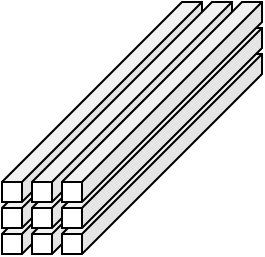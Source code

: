 <mxfile version="24.7.7">
  <diagram name="第 1 页" id="wUmnd-Mg_T38uqs0eyFf">
    <mxGraphModel dx="371" dy="201" grid="1" gridSize="10" guides="1" tooltips="1" connect="1" arrows="1" fold="1" page="1" pageScale="1" pageWidth="827" pageHeight="1169" math="0" shadow="0">
      <root>
        <mxCell id="0" />
        <mxCell id="1" parent="0" />
        <mxCell id="IxkZem0WIp_vq8oWgWdJ-1" value="" style="shape=cube;whiteSpace=wrap;html=1;boundedLbl=1;backgroundOutline=1;darkOpacity=0.05;darkOpacity2=0.1;size=90;rotation=0;flipH=1;" parent="1" vertex="1">
          <mxGeometry x="210" y="230" width="100" height="100" as="geometry" />
        </mxCell>
        <mxCell id="hf8nRwpIhlVIcYsTxhS5-1" value="" style="shape=cube;whiteSpace=wrap;html=1;boundedLbl=1;backgroundOutline=1;darkOpacity=0.05;darkOpacity2=0.1;size=90;rotation=0;flipH=1;" vertex="1" parent="1">
          <mxGeometry x="225" y="230" width="100" height="100" as="geometry" />
        </mxCell>
        <mxCell id="hf8nRwpIhlVIcYsTxhS5-2" value="" style="shape=cube;whiteSpace=wrap;html=1;boundedLbl=1;backgroundOutline=1;darkOpacity=0.05;darkOpacity2=0.1;size=90;rotation=0;flipH=1;" vertex="1" parent="1">
          <mxGeometry x="240" y="230" width="100" height="100" as="geometry" />
        </mxCell>
        <mxCell id="hf8nRwpIhlVIcYsTxhS5-3" value="" style="shape=cube;whiteSpace=wrap;html=1;boundedLbl=1;backgroundOutline=1;darkOpacity=0.05;darkOpacity2=0.1;size=90;rotation=0;flipH=1;" vertex="1" parent="1">
          <mxGeometry x="210" y="217" width="100" height="100" as="geometry" />
        </mxCell>
        <mxCell id="hf8nRwpIhlVIcYsTxhS5-4" value="" style="shape=cube;whiteSpace=wrap;html=1;boundedLbl=1;backgroundOutline=1;darkOpacity=0.05;darkOpacity2=0.1;size=90;rotation=0;flipH=1;" vertex="1" parent="1">
          <mxGeometry x="225" y="217" width="100" height="100" as="geometry" />
        </mxCell>
        <mxCell id="hf8nRwpIhlVIcYsTxhS5-5" value="" style="shape=cube;whiteSpace=wrap;html=1;boundedLbl=1;backgroundOutline=1;darkOpacity=0.05;darkOpacity2=0.1;size=90;rotation=0;flipH=1;" vertex="1" parent="1">
          <mxGeometry x="240" y="217" width="100" height="100" as="geometry" />
        </mxCell>
        <mxCell id="hf8nRwpIhlVIcYsTxhS5-6" value="" style="shape=cube;whiteSpace=wrap;html=1;boundedLbl=1;backgroundOutline=1;darkOpacity=0.05;darkOpacity2=0.1;size=90;rotation=0;flipH=1;" vertex="1" parent="1">
          <mxGeometry x="210" y="204" width="100" height="100" as="geometry" />
        </mxCell>
        <mxCell id="hf8nRwpIhlVIcYsTxhS5-7" value="" style="shape=cube;whiteSpace=wrap;html=1;boundedLbl=1;backgroundOutline=1;darkOpacity=0.05;darkOpacity2=0.1;size=90;rotation=0;flipH=1;" vertex="1" parent="1">
          <mxGeometry x="225" y="204" width="100" height="100" as="geometry" />
        </mxCell>
        <mxCell id="hf8nRwpIhlVIcYsTxhS5-8" value="" style="shape=cube;whiteSpace=wrap;html=1;boundedLbl=1;backgroundOutline=1;darkOpacity=0.05;darkOpacity2=0.1;size=90;rotation=0;flipH=1;" vertex="1" parent="1">
          <mxGeometry x="240" y="204" width="100" height="100" as="geometry" />
        </mxCell>
      </root>
    </mxGraphModel>
  </diagram>
</mxfile>
